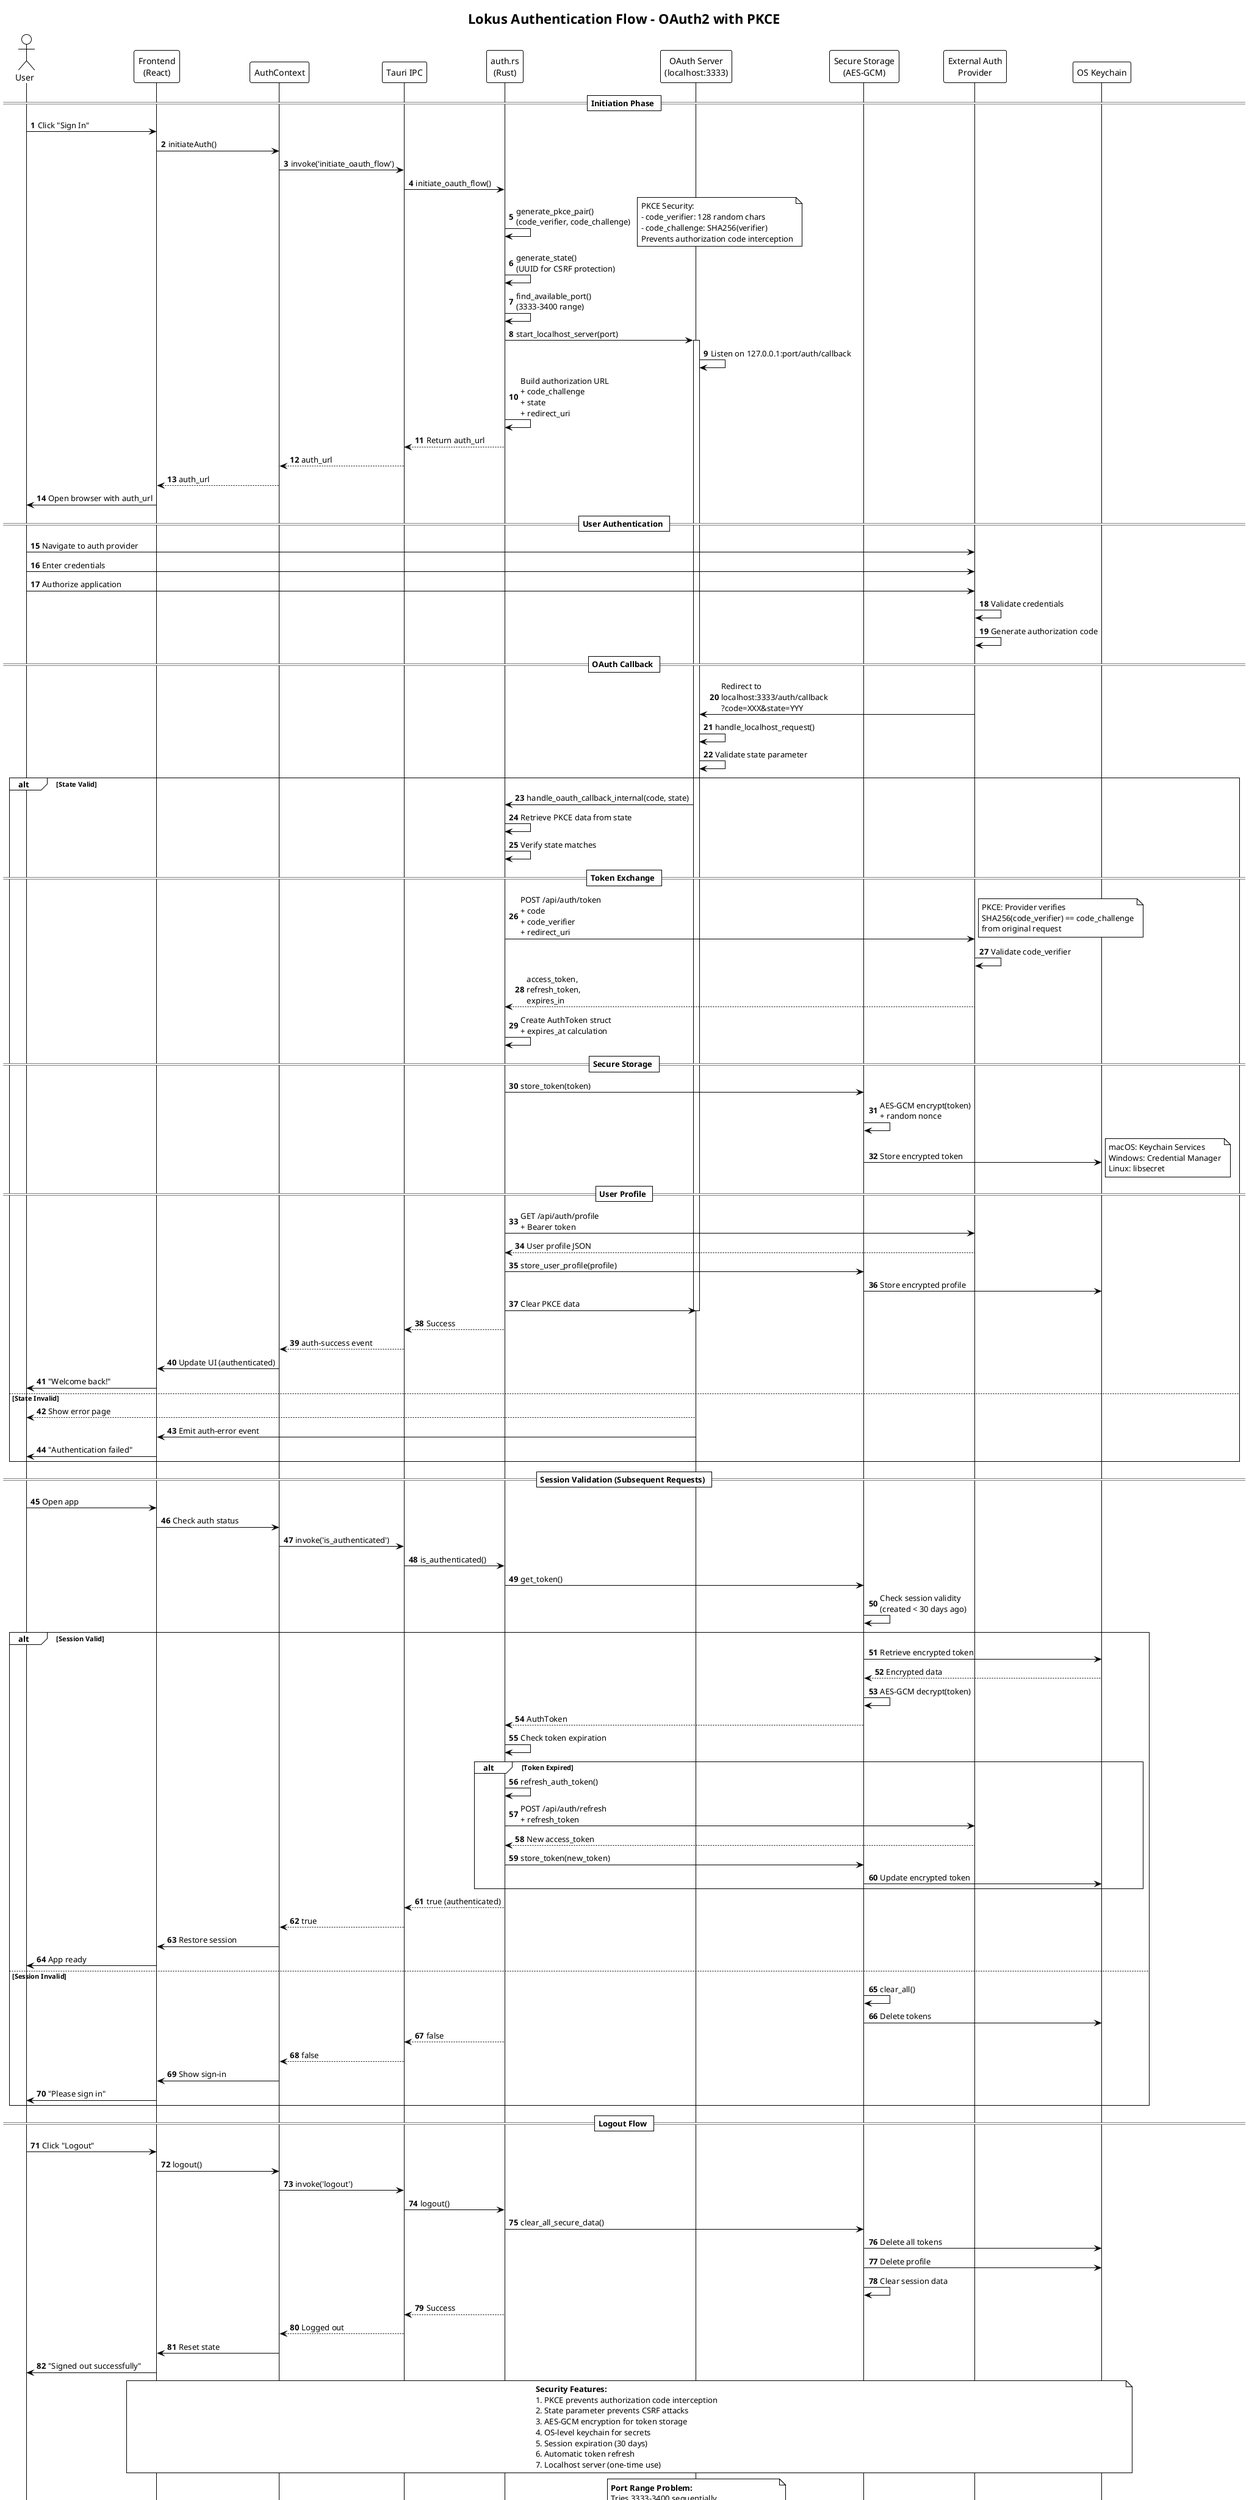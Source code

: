 @startuml Authentication Flow - OAuth2 PKCE
!theme plain
autonumber

title Lokus Authentication Flow - OAuth2 with PKCE

actor User
participant "Frontend\n(React)" as Frontend
participant "AuthContext" as AuthCtx
participant "Tauri IPC" as IPC
participant "auth.rs\n(Rust)" as Auth
participant "OAuth Server\n(localhost:3333)" as OAuth
participant "Secure Storage\n(AES-GCM)" as Storage
participant "External Auth\nProvider" as Provider
participant "OS Keychain" as Keychain

== Initiation Phase ==

User -> Frontend: Click "Sign In"
Frontend -> AuthCtx: initiateAuth()
AuthCtx -> IPC: invoke('initiate_oauth_flow')
IPC -> Auth: initiate_oauth_flow()

Auth -> Auth: generate_pkce_pair()\n(code_verifier, code_challenge)
note right
  PKCE Security:
  - code_verifier: 128 random chars
  - code_challenge: SHA256(verifier)
  Prevents authorization code interception
end note

Auth -> Auth: generate_state()\n(UUID for CSRF protection)
Auth -> Auth: find_available_port()\n(3333-3400 range)

Auth -> OAuth: start_localhost_server(port)
activate OAuth
OAuth -> OAuth: Listen on 127.0.0.1:port/auth/callback

Auth -> Auth: Build authorization URL\n+ code_challenge\n+ state\n+ redirect_uri

Auth --> IPC: Return auth_url
IPC --> AuthCtx: auth_url
AuthCtx --> Frontend: auth_url

Frontend -> User: Open browser with auth_url

== User Authentication ==

User -> Provider: Navigate to auth provider
User -> Provider: Enter credentials
User -> Provider: Authorize application

Provider -> Provider: Validate credentials
Provider -> Provider: Generate authorization code

== OAuth Callback ==

Provider -> OAuth: Redirect to\nlocalhost:3333/auth/callback\n?code=XXX&state=YYY

OAuth -> OAuth: handle_localhost_request()
OAuth -> OAuth: Validate state parameter

alt State Valid
    OAuth -> Auth: handle_oauth_callback_internal(code, state)
    Auth -> Auth: Retrieve PKCE data from state
    Auth -> Auth: Verify state matches

    == Token Exchange ==

    Auth -> Provider: POST /api/auth/token\n+ code\n+ code_verifier\n+ redirect_uri
    note right
      PKCE: Provider verifies
      SHA256(code_verifier) == code_challenge
      from original request
    end note

    Provider -> Provider: Validate code_verifier
    Provider --> Auth: access_token,\nrefresh_token,\nexpires_in

    Auth -> Auth: Create AuthToken struct\n+ expires_at calculation

    == Secure Storage ==

    Auth -> Storage: store_token(token)
    Storage -> Storage: AES-GCM encrypt(token)\n+ random nonce
    Storage -> Keychain: Store encrypted token
    note right
      macOS: Keychain Services
      Windows: Credential Manager
      Linux: libsecret
    end note

    == User Profile ==

    Auth -> Provider: GET /api/auth/profile\n+ Bearer token
    Provider --> Auth: User profile JSON
    Auth -> Storage: store_user_profile(profile)
    Storage -> Keychain: Store encrypted profile

    Auth -> OAuth: Clear PKCE data
    deactivate OAuth

    Auth --> IPC: Success
    IPC --> AuthCtx: auth-success event
    AuthCtx -> Frontend: Update UI (authenticated)
    Frontend -> User: "Welcome back!"

else State Invalid
    OAuth --> User: Show error page
    OAuth -> Frontend: Emit auth-error event
    Frontend -> User: "Authentication failed"
end

== Session Validation (Subsequent Requests) ==

User -> Frontend: Open app
Frontend -> AuthCtx: Check auth status
AuthCtx -> IPC: invoke('is_authenticated')
IPC -> Auth: is_authenticated()

Auth -> Storage: get_token()
Storage -> Storage: Check session validity\n(created < 30 days ago)

alt Session Valid
    Storage -> Keychain: Retrieve encrypted token
    Keychain --> Storage: Encrypted data
    Storage -> Storage: AES-GCM decrypt(token)
    Storage --> Auth: AuthToken

    Auth -> Auth: Check token expiration

    alt Token Expired
        Auth -> Auth: refresh_auth_token()
        Auth -> Provider: POST /api/auth/refresh\n+ refresh_token
        Provider --> Auth: New access_token
        Auth -> Storage: store_token(new_token)
        Storage -> Keychain: Update encrypted token
    end

    Auth --> IPC: true (authenticated)
    IPC --> AuthCtx: true
    AuthCtx -> Frontend: Restore session
    Frontend -> User: App ready

else Session Invalid
    Storage -> Storage: clear_all()
    Storage -> Keychain: Delete tokens
    Auth --> IPC: false
    IPC --> AuthCtx: false
    AuthCtx -> Frontend: Show sign-in
    Frontend -> User: "Please sign in"
end

== Logout Flow ==

User -> Frontend: Click "Logout"
Frontend -> AuthCtx: logout()
AuthCtx -> IPC: invoke('logout')
IPC -> Auth: logout()

Auth -> Storage: clear_all_secure_data()
Storage -> Keychain: Delete all tokens
Storage -> Keychain: Delete profile
Storage -> Storage: Clear session data

Auth --> IPC: Success
IPC --> AuthCtx: Logged out
AuthCtx -> Frontend: Reset state
Frontend -> User: "Signed out successfully"

note over Frontend, Keychain
  **Security Features:**
  1. PKCE prevents authorization code interception
  2. State parameter prevents CSRF attacks
  3. AES-GCM encryption for token storage
  4. OS-level keychain for secrets
  5. Session expiration (30 days)
  6. Automatic token refresh
  7. Localhost server (one-time use)
end note

note over OAuth
  **Port Range Problem:**
  Tries 3333-3400 sequentially
  Can conflict with other services
  No graceful degradation if all ports busy

  **RECOMMENDATION:**
  Use deep links only, remove localhost server
end note

@enduml
